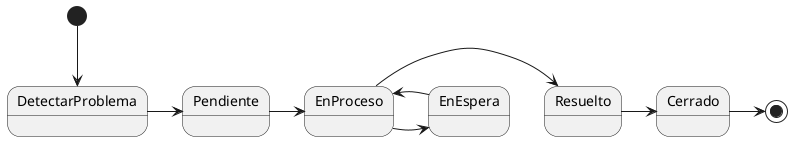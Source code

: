 @startuml
[*] -->  DetectarProblema 
DetectarProblema -r-> Pendiente 
Pendiente -r-> EnProceso
Resuelto -r-> Cerrado
EnProceso -r-> Resuelto
EnProceso -r-> EnEspera
EnEspera -r-> EnProceso


Cerrado -r-> [*]



@enduml